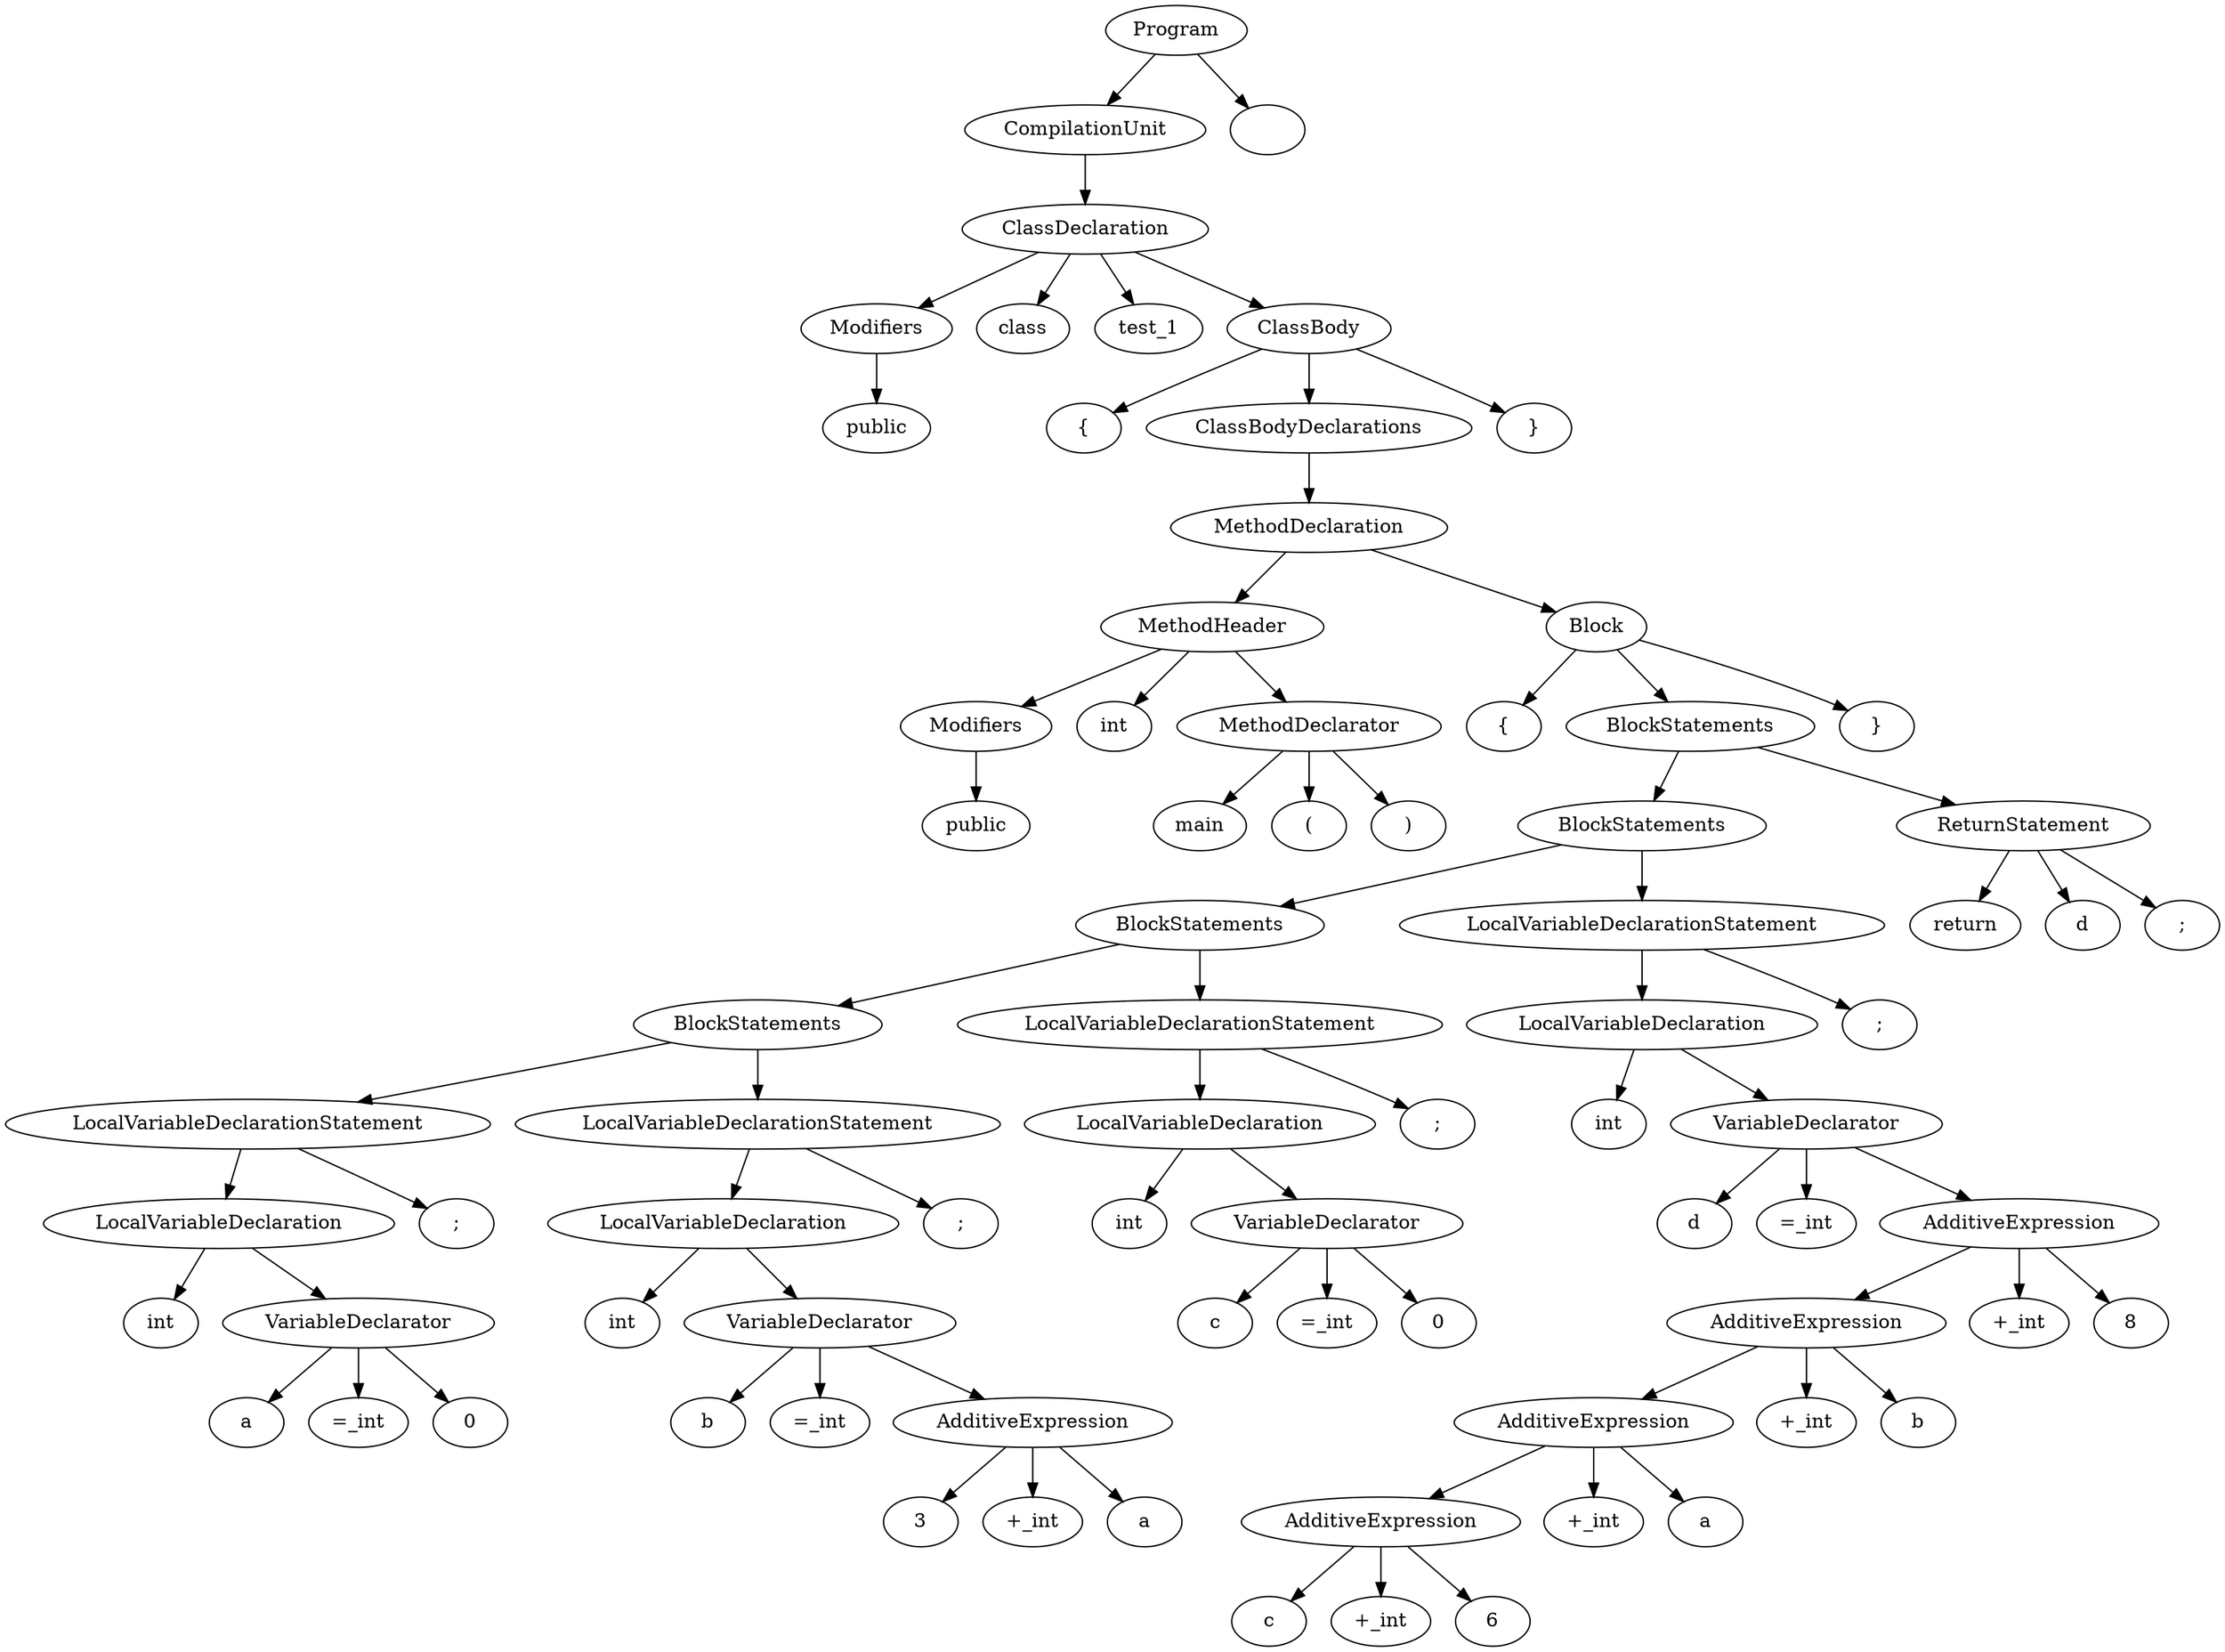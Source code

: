 digraph G {
n1 [label="public"]
n2 [label="Modifiers"]
n2->n1;
n3 [label="class"]
n4 [label="test_1"]
n5 [label="{"]
n6 [label="public"]
n7 [label="Modifiers"]
n7->n6;
n8 [label="int"]
n9 [label="main"]
n10 [label="("]
n11 [label=")"]
n12 [label="MethodDeclarator"]
n12->n11;
n12->n10;
n12->n9;
n13 [label="MethodHeader"]
n13->n12;
n13->n8;
n13->n7;
n14 [label="{"]
n15 [label="int"]
n16 [label="a"]
n17 [label="=_int"]
n18 [label="0"]
n19 [label="VariableDeclarator"]
n19->n18;
n19->n17;
n19->n16;
n20 [label="LocalVariableDeclaration"]
n20->n19;
n20->n15;
n21 [label=";"]
n22 [label="LocalVariableDeclarationStatement"]
n22->n21;
n22->n20;
n23 [label="int"]
n24 [label="b"]
n25 [label="=_int"]
n26 [label="3"]
n27 [label="+_int"]
n28 [label="a"]
n29 [label="AdditiveExpression"]
n29->n28;
n29->n27;
n29->n26;
n30 [label="VariableDeclarator"]
n30->n29;
n30->n25;
n30->n24;
n31 [label="LocalVariableDeclaration"]
n31->n30;
n31->n23;
n32 [label=";"]
n33 [label="LocalVariableDeclarationStatement"]
n33->n32;
n33->n31;
n34 [label="BlockStatements"]
n34->n33;
n34->n22;
n35 [label="int"]
n36 [label="c"]
n37 [label="=_int"]
n38 [label="0"]
n39 [label="VariableDeclarator"]
n39->n38;
n39->n37;
n39->n36;
n40 [label="LocalVariableDeclaration"]
n40->n39;
n40->n35;
n41 [label=";"]
n42 [label="LocalVariableDeclarationStatement"]
n42->n41;
n42->n40;
n43 [label="BlockStatements"]
n43->n42;
n43->n34;
n44 [label="int"]
n45 [label="d"]
n46 [label="=_int"]
n47 [label="c"]
n48 [label="+_int"]
n49 [label="6"]
n50 [label="AdditiveExpression"]
n50->n49;
n50->n48;
n50->n47;
n51 [label="+_int"]
n52 [label="a"]
n53 [label="AdditiveExpression"]
n53->n52;
n53->n51;
n53->n50;
n54 [label="+_int"]
n55 [label="b"]
n56 [label="AdditiveExpression"]
n56->n55;
n56->n54;
n56->n53;
n57 [label="+_int"]
n58 [label="8"]
n59 [label="AdditiveExpression"]
n59->n58;
n59->n57;
n59->n56;
n60 [label="VariableDeclarator"]
n60->n59;
n60->n46;
n60->n45;
n61 [label="LocalVariableDeclaration"]
n61->n60;
n61->n44;
n62 [label=";"]
n63 [label="LocalVariableDeclarationStatement"]
n63->n62;
n63->n61;
n64 [label="BlockStatements"]
n64->n63;
n64->n43;
n65 [label="return"]
n66 [label="d"]
n67 [label=";"]
n68 [label="ReturnStatement"]
n68->n67;
n68->n66;
n68->n65;
n69 [label="BlockStatements"]
n69->n68;
n69->n64;
n70 [label="}"]
n71 [label="Block"]
n71->n70;
n71->n69;
n71->n14;
n72 [label="MethodDeclaration"]
n72->n71;
n72->n13;
n73 [label="ClassBodyDeclarations"]
n73->n72;
n74 [label="}"]
n75 [label="ClassBody"]
n75->n74;
n75->n73;
n75->n5;
n76 [label="ClassDeclaration"]
n76->n75;
n76->n4;
n76->n3;
n76->n2;
n77 [label="CompilationUnit"]
n77->n76;
n78 [label="Program"]
n78->n79;
n78->n77;
n79 [label=""]
}
